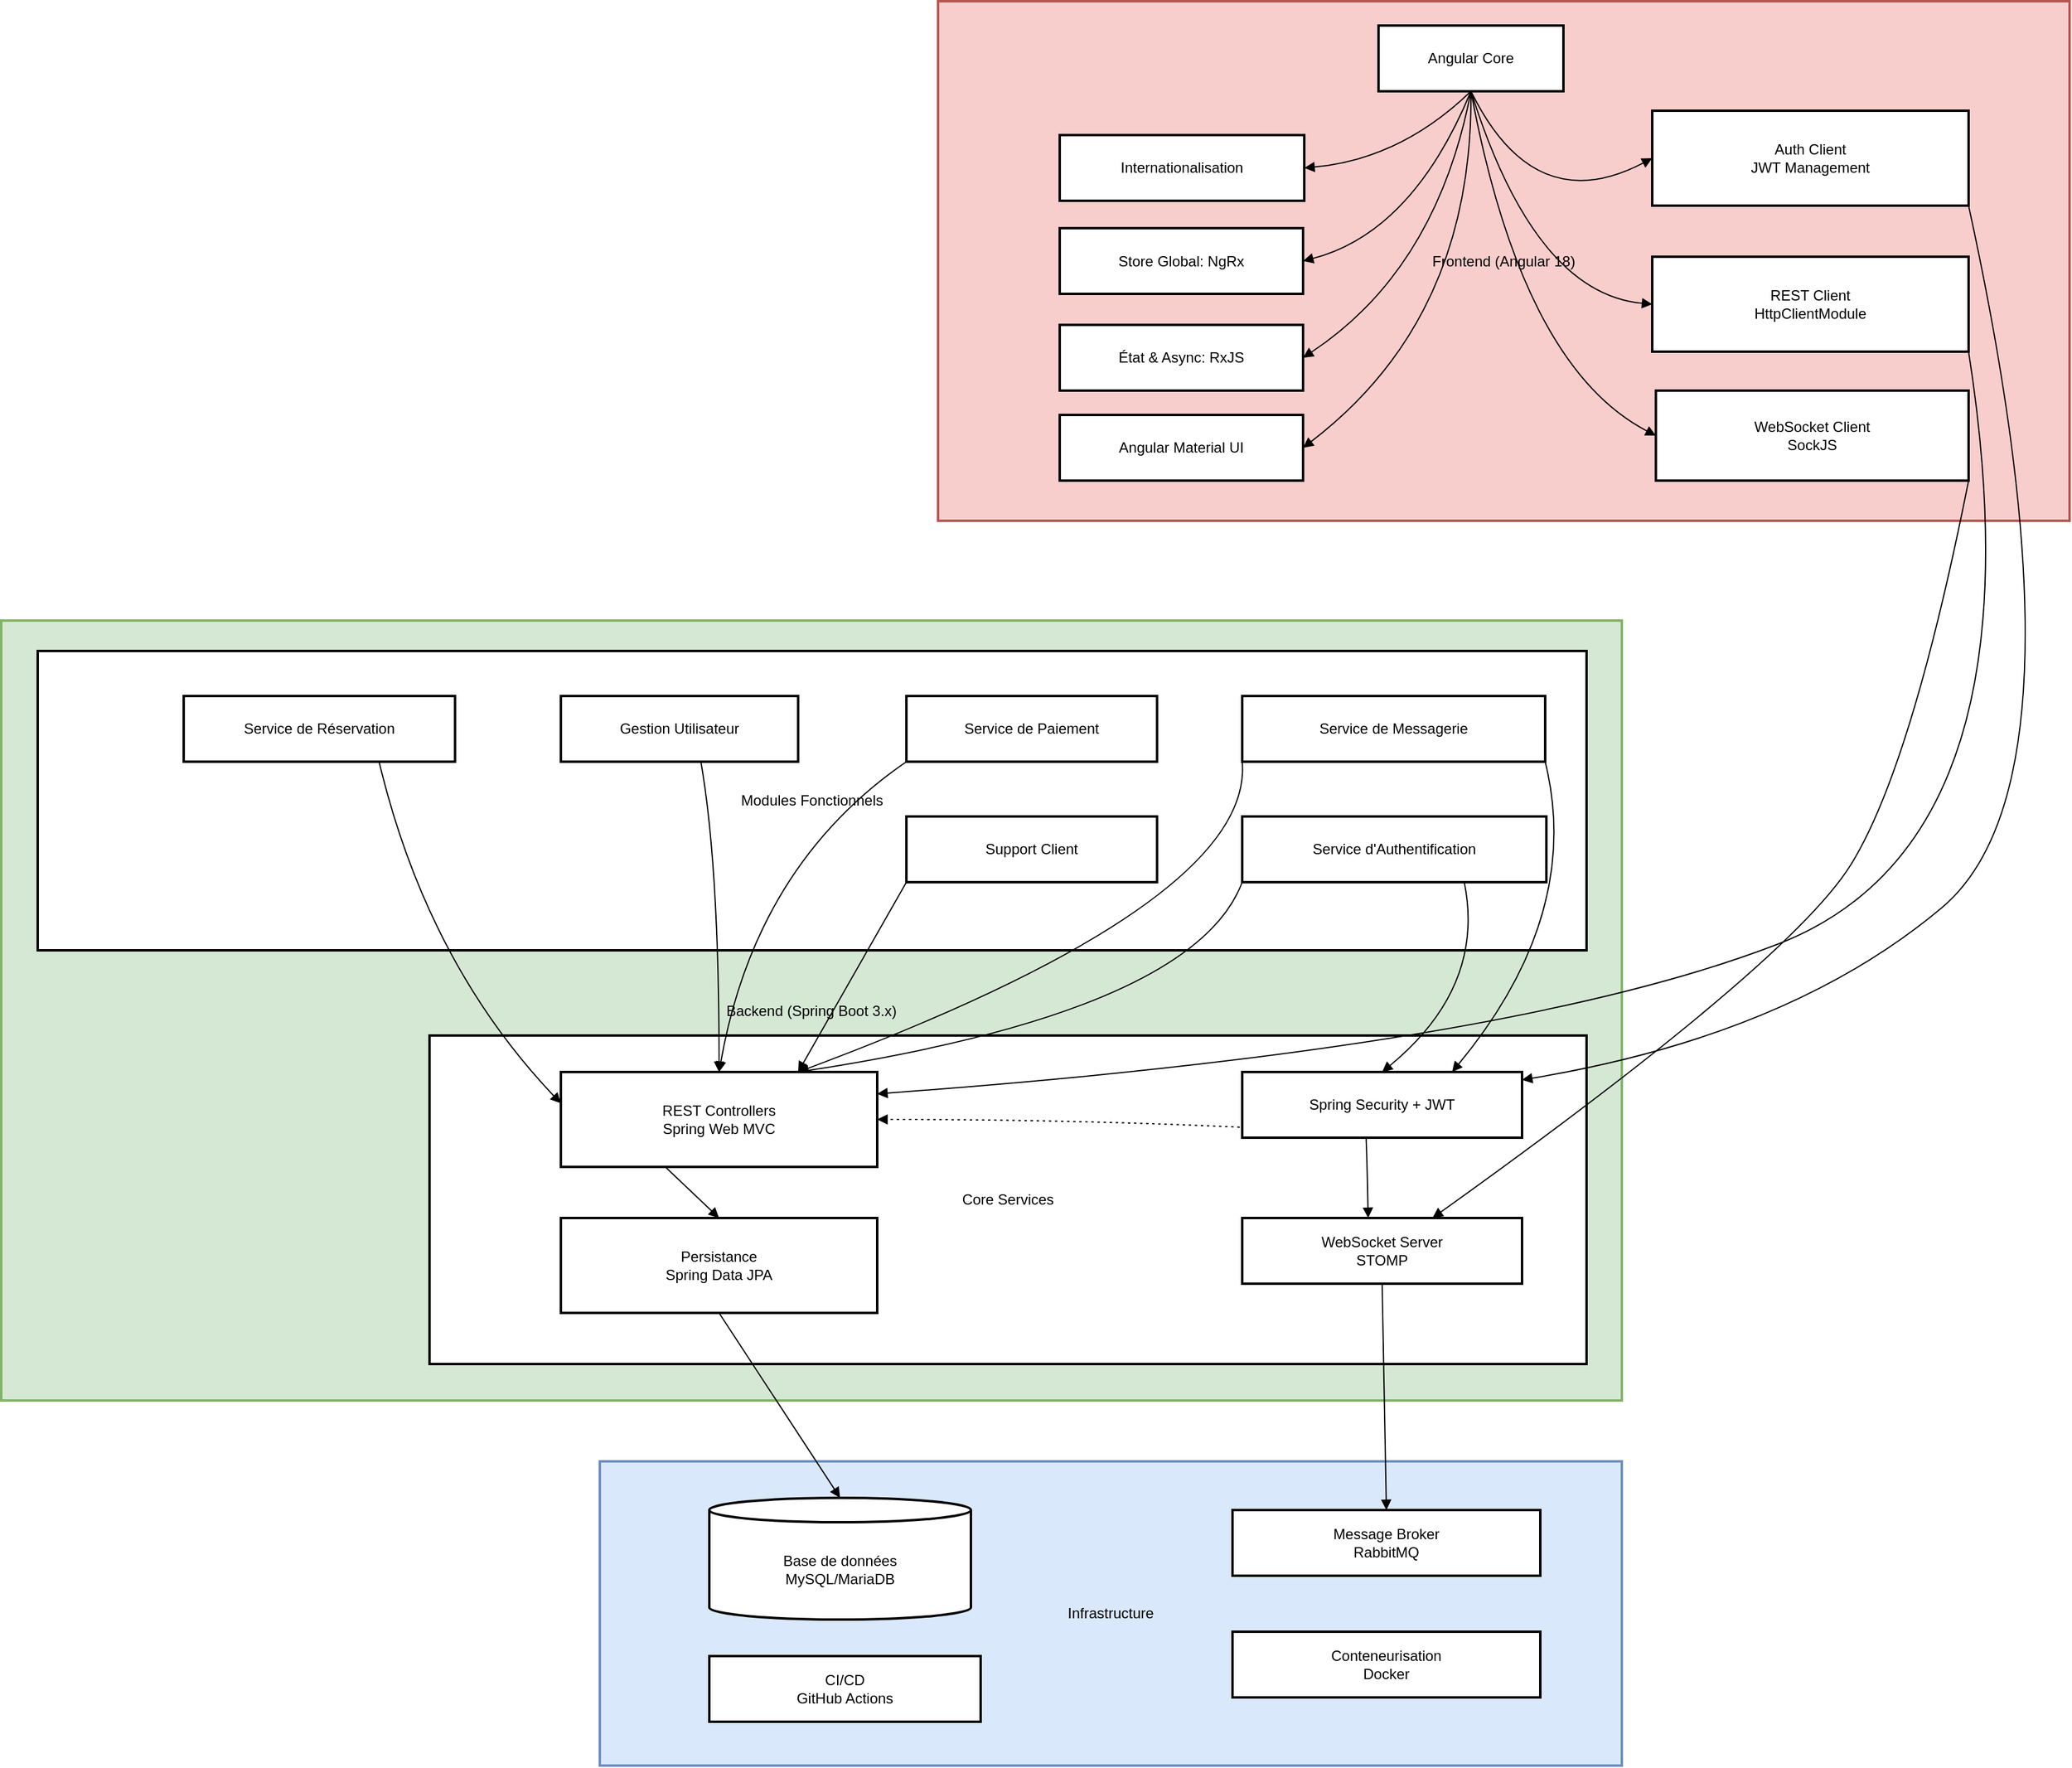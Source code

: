 <mxfile version="26.2.12">
  <diagram name="Page-1" id="y5YR8cmAiukMwo3ruBmM">
    <mxGraphModel dx="2380" dy="2421" grid="1" gridSize="10" guides="1" tooltips="1" connect="1" arrows="1" fold="1" page="1" pageScale="1" pageWidth="827" pageHeight="1169" math="0" shadow="0">
      <root>
        <mxCell id="0" />
        <mxCell id="1" parent="0" />
        <mxCell id="YnXwEp5NUmMRk1qSZFUg-98" value="Infrastructure" style="whiteSpace=wrap;strokeWidth=2;fillColor=#dae8fc;strokeColor=#6c8ebf;" vertex="1" parent="1">
          <mxGeometry x="862" y="840" width="840" height="250" as="geometry" />
        </mxCell>
        <mxCell id="YnXwEp5NUmMRk1qSZFUg-99" value="Backend (Spring Boot 3.x)" style="whiteSpace=wrap;strokeWidth=2;fillColor=#d5e8d4;strokeColor=#82b366;" vertex="1" parent="1">
          <mxGeometry x="370" y="149" width="1332" height="641" as="geometry" />
        </mxCell>
        <mxCell id="YnXwEp5NUmMRk1qSZFUg-100" value="Core Services" style="whiteSpace=wrap;strokeWidth=2;" vertex="1" parent="1">
          <mxGeometry x="722" y="490" width="951" height="270" as="geometry" />
        </mxCell>
        <mxCell id="YnXwEp5NUmMRk1qSZFUg-101" value="Modules Fonctionnels" style="whiteSpace=wrap;strokeWidth=2;" vertex="1" parent="1">
          <mxGeometry x="400" y="174" width="1273" height="246" as="geometry" />
        </mxCell>
        <mxCell id="YnXwEp5NUmMRk1qSZFUg-111" value="Service d&#39;Authentification" style="whiteSpace=wrap;strokeWidth=2;" vertex="1" parent="1">
          <mxGeometry x="1390" y="310" width="250" height="54" as="geometry" />
        </mxCell>
        <mxCell id="YnXwEp5NUmMRk1qSZFUg-112" value="Service de Réservation" style="whiteSpace=wrap;strokeWidth=2;" vertex="1" parent="1">
          <mxGeometry x="520" y="211" width="223" height="54" as="geometry" />
        </mxCell>
        <mxCell id="YnXwEp5NUmMRk1qSZFUg-113" value="Gestion Utilisateur" style="whiteSpace=wrap;strokeWidth=2;" vertex="1" parent="1">
          <mxGeometry x="830" y="211" width="195" height="54" as="geometry" />
        </mxCell>
        <mxCell id="YnXwEp5NUmMRk1qSZFUg-114" value="Service de Paiement" style="whiteSpace=wrap;strokeWidth=2;" vertex="1" parent="1">
          <mxGeometry x="1114" y="211" width="206" height="54" as="geometry" />
        </mxCell>
        <mxCell id="YnXwEp5NUmMRk1qSZFUg-116" value="Service de Messagerie" style="whiteSpace=wrap;strokeWidth=2;" vertex="1" parent="1">
          <mxGeometry x="1390" y="211" width="249" height="54" as="geometry" />
        </mxCell>
        <mxCell id="YnXwEp5NUmMRk1qSZFUg-119" value="WebSocket Server&#xa;STOMP" style="whiteSpace=wrap;strokeWidth=2;" vertex="1" parent="1">
          <mxGeometry x="1390" y="640" width="230" height="54" as="geometry" />
        </mxCell>
        <mxCell id="YnXwEp5NUmMRk1qSZFUg-120" value="Persistance&#xa;Spring Data JPA" style="whiteSpace=wrap;strokeWidth=2;" vertex="1" parent="1">
          <mxGeometry x="830" y="640" width="260" height="78" as="geometry" />
        </mxCell>
        <mxCell id="YnXwEp5NUmMRk1qSZFUg-121" value="Message Broker&#xa;RabbitMQ" style="whiteSpace=wrap;strokeWidth=2;" vertex="1" parent="1">
          <mxGeometry x="1382" y="880" width="253" height="54" as="geometry" />
        </mxCell>
        <mxCell id="YnXwEp5NUmMRk1qSZFUg-122" value="Base de données&#xa;MySQL/MariaDB" style="shape=cylinder3;boundedLbl=1;backgroundOutline=1;size=10;strokeWidth=2;whiteSpace=wrap;" vertex="1" parent="1">
          <mxGeometry x="952" y="870" width="215" height="100" as="geometry" />
        </mxCell>
        <mxCell id="YnXwEp5NUmMRk1qSZFUg-123" value="Conteneurisation&#xa;Docker" style="whiteSpace=wrap;strokeWidth=2;" vertex="1" parent="1">
          <mxGeometry x="1382" y="980" width="253" height="54" as="geometry" />
        </mxCell>
        <mxCell id="YnXwEp5NUmMRk1qSZFUg-124" value="CI/CD&#xa;GitHub Actions" style="whiteSpace=wrap;strokeWidth=2;" vertex="1" parent="1">
          <mxGeometry x="952" y="1000" width="223" height="54" as="geometry" />
        </mxCell>
        <mxCell id="YnXwEp5NUmMRk1qSZFUg-135" value="" style="curved=1;startArrow=none;endArrow=block;exitX=0.73;exitY=1;entryX=0.5;entryY=0;rounded=0;entryDx=0;entryDy=0;" edge="1" parent="1" source="YnXwEp5NUmMRk1qSZFUg-111" target="YnXwEp5NUmMRk1qSZFUg-117">
          <mxGeometry relative="1" as="geometry">
            <Array as="points">
              <mxPoint x="1590" y="450" />
            </Array>
          </mxGeometry>
        </mxCell>
        <mxCell id="YnXwEp5NUmMRk1qSZFUg-136" value="" style="curved=1;startArrow=none;endArrow=block;exitX=0;exitY=1;entryX=0.75;entryY=0;rounded=0;entryDx=0;entryDy=0;exitDx=0;exitDy=0;" edge="1" parent="1" source="YnXwEp5NUmMRk1qSZFUg-111" target="YnXwEp5NUmMRk1qSZFUg-118">
          <mxGeometry relative="1" as="geometry">
            <Array as="points">
              <mxPoint x="1350" y="470" />
            </Array>
          </mxGeometry>
        </mxCell>
        <mxCell id="YnXwEp5NUmMRk1qSZFUg-137" value="" style="curved=1;startArrow=none;endArrow=block;exitX=0.72;exitY=1;entryX=0;entryY=0.33;rounded=0;" edge="1" parent="1" source="YnXwEp5NUmMRk1qSZFUg-112" target="YnXwEp5NUmMRk1qSZFUg-118">
          <mxGeometry relative="1" as="geometry">
            <Array as="points">
              <mxPoint x="720" y="430" />
            </Array>
          </mxGeometry>
        </mxCell>
        <mxCell id="YnXwEp5NUmMRk1qSZFUg-138" value="" style="curved=1;startArrow=none;endArrow=block;exitX=0.59;exitY=1;entryX=0.5;entryY=0;rounded=0;entryDx=0;entryDy=0;" edge="1" parent="1" source="YnXwEp5NUmMRk1qSZFUg-113" target="YnXwEp5NUmMRk1qSZFUg-118">
          <mxGeometry relative="1" as="geometry">
            <Array as="points">
              <mxPoint x="960" y="350" />
            </Array>
          </mxGeometry>
        </mxCell>
        <mxCell id="YnXwEp5NUmMRk1qSZFUg-141" value="" style="curved=1;startArrow=none;endArrow=block;exitX=0;exitY=1;entryX=0.75;entryY=0;rounded=0;exitDx=0;exitDy=0;entryDx=0;entryDy=0;" edge="1" parent="1" source="YnXwEp5NUmMRk1qSZFUg-116" target="YnXwEp5NUmMRk1qSZFUg-118">
          <mxGeometry relative="1" as="geometry">
            <Array as="points">
              <mxPoint x="1400" y="380" />
            </Array>
          </mxGeometry>
        </mxCell>
        <mxCell id="YnXwEp5NUmMRk1qSZFUg-145" value="" style="curved=1;startArrow=none;endArrow=block;exitX=0.33;exitY=1;entryX=0.5;entryY=0;rounded=0;" edge="1" parent="1" source="YnXwEp5NUmMRk1qSZFUg-118" target="YnXwEp5NUmMRk1qSZFUg-120">
          <mxGeometry relative="1" as="geometry">
            <Array as="points" />
          </mxGeometry>
        </mxCell>
        <mxCell id="YnXwEp5NUmMRk1qSZFUg-148" value="" style="curved=1;startArrow=none;endArrow=block;exitX=0.42;exitY=1;entryX=0.45;entryY=0;rounded=0;" edge="1" parent="1" source="YnXwEp5NUmMRk1qSZFUg-117" target="YnXwEp5NUmMRk1qSZFUg-119">
          <mxGeometry relative="1" as="geometry">
            <Array as="points">
              <mxPoint x="1491" y="505" />
            </Array>
          </mxGeometry>
        </mxCell>
        <mxCell id="YnXwEp5NUmMRk1qSZFUg-149" value="" style="curved=1;startArrow=none;endArrow=block;exitX=0.5;exitY=1;entryX=0.5;entryY=0;rounded=0;" edge="1" parent="1" source="YnXwEp5NUmMRk1qSZFUg-119" target="YnXwEp5NUmMRk1qSZFUg-121">
          <mxGeometry relative="1" as="geometry">
            <Array as="points" />
          </mxGeometry>
        </mxCell>
        <mxCell id="YnXwEp5NUmMRk1qSZFUg-150" value="" style="curved=1;startArrow=none;endArrow=block;exitX=0.5;exitY=1;entryX=0.5;entryY=0;rounded=0;" edge="1" parent="1" source="YnXwEp5NUmMRk1qSZFUg-120" target="YnXwEp5NUmMRk1qSZFUg-122">
          <mxGeometry relative="1" as="geometry">
            <Array as="points" />
          </mxGeometry>
        </mxCell>
        <mxCell id="YnXwEp5NUmMRk1qSZFUg-151" value="" style="curved=1;dashed=1;dashPattern=2 3;startArrow=none;endArrow=block;exitX=0.62;exitY=1;entryX=1;entryY=0.5;rounded=0;entryDx=0;entryDy=0;" edge="1" parent="1" source="YnXwEp5NUmMRk1qSZFUg-117" target="YnXwEp5NUmMRk1qSZFUg-118">
          <mxGeometry relative="1" as="geometry">
            <Array as="points">
              <mxPoint x="1330" y="559" />
            </Array>
          </mxGeometry>
        </mxCell>
        <mxCell id="YnXwEp5NUmMRk1qSZFUg-102" value="Frontend (Angular 18)" style="whiteSpace=wrap;strokeWidth=2;fillColor=#f8cecc;strokeColor=#b85450;" vertex="1" parent="1">
          <mxGeometry x="1140" y="-360" width="930" height="427" as="geometry" />
        </mxCell>
        <mxCell id="YnXwEp5NUmMRk1qSZFUg-103" value="Angular Core" style="whiteSpace=wrap;strokeWidth=2;" vertex="1" parent="1">
          <mxGeometry x="1502" y="-340" width="152" height="54" as="geometry" />
        </mxCell>
        <mxCell id="YnXwEp5NUmMRk1qSZFUg-104" value="Angular Material UI" style="whiteSpace=wrap;strokeWidth=2;" vertex="1" parent="1">
          <mxGeometry x="1240" y="-20" width="200" height="54" as="geometry" />
        </mxCell>
        <mxCell id="YnXwEp5NUmMRk1qSZFUg-105" value="État &amp; Async: RxJS" style="whiteSpace=wrap;strokeWidth=2;" vertex="1" parent="1">
          <mxGeometry x="1240" y="-94" width="200" height="54" as="geometry" />
        </mxCell>
        <mxCell id="YnXwEp5NUmMRk1qSZFUg-106" value="Store Global: NgRx" style="whiteSpace=wrap;strokeWidth=2;" vertex="1" parent="1">
          <mxGeometry x="1240" y="-173.5" width="200" height="54" as="geometry" />
        </mxCell>
        <mxCell id="YnXwEp5NUmMRk1qSZFUg-107" value="Internationalisation" style="whiteSpace=wrap;strokeWidth=2;" vertex="1" parent="1">
          <mxGeometry x="1240" y="-250" width="201" height="54" as="geometry" />
        </mxCell>
        <mxCell id="YnXwEp5NUmMRk1qSZFUg-108" value="WebSocket Client&#xa;SockJS" style="whiteSpace=wrap;strokeWidth=2;" vertex="1" parent="1">
          <mxGeometry x="1730" y="-40" width="257" height="74" as="geometry" />
        </mxCell>
        <mxCell id="YnXwEp5NUmMRk1qSZFUg-109" value="REST Client&#xa;HttpClientModule" style="whiteSpace=wrap;strokeWidth=2;" vertex="1" parent="1">
          <mxGeometry x="1727" y="-150" width="260" height="78" as="geometry" />
        </mxCell>
        <mxCell id="YnXwEp5NUmMRk1qSZFUg-110" value="Auth Client&#xa;JWT Management" style="whiteSpace=wrap;strokeWidth=2;" vertex="1" parent="1">
          <mxGeometry x="1727" y="-270" width="260" height="78" as="geometry" />
        </mxCell>
        <mxCell id="YnXwEp5NUmMRk1qSZFUg-125" value="" style="curved=1;startArrow=none;endArrow=block;exitX=0.5;exitY=1;entryX=1;entryY=0.5;rounded=0;exitDx=0;exitDy=0;entryDx=0;entryDy=0;" edge="1" parent="1" source="YnXwEp5NUmMRk1qSZFUg-103" target="YnXwEp5NUmMRk1qSZFUg-104">
          <mxGeometry relative="1" as="geometry">
            <Array as="points">
              <mxPoint x="1580" y="-100" />
            </Array>
          </mxGeometry>
        </mxCell>
        <mxCell id="YnXwEp5NUmMRk1qSZFUg-126" value="" style="curved=1;startArrow=none;endArrow=block;exitX=0.5;exitY=1;entryX=1;entryY=0.5;rounded=0;exitDx=0;exitDy=0;entryDx=0;entryDy=0;" edge="1" parent="1" source="YnXwEp5NUmMRk1qSZFUg-103" target="YnXwEp5NUmMRk1qSZFUg-105">
          <mxGeometry relative="1" as="geometry">
            <Array as="points">
              <mxPoint x="1550" y="-140" />
            </Array>
          </mxGeometry>
        </mxCell>
        <mxCell id="YnXwEp5NUmMRk1qSZFUg-127" value="" style="curved=1;startArrow=none;endArrow=block;exitX=0.5;exitY=1;entryX=1;entryY=0.5;rounded=0;exitDx=0;exitDy=0;entryDx=0;entryDy=0;" edge="1" parent="1" source="YnXwEp5NUmMRk1qSZFUg-103" target="YnXwEp5NUmMRk1qSZFUg-106">
          <mxGeometry relative="1" as="geometry">
            <Array as="points">
              <mxPoint x="1530" y="-170" />
            </Array>
          </mxGeometry>
        </mxCell>
        <mxCell id="YnXwEp5NUmMRk1qSZFUg-128" value="" style="curved=1;startArrow=none;endArrow=block;exitX=0.5;exitY=1;entryX=1;entryY=0.5;rounded=0;exitDx=0;exitDy=0;entryDx=0;entryDy=0;" edge="1" parent="1" source="YnXwEp5NUmMRk1qSZFUg-103" target="YnXwEp5NUmMRk1qSZFUg-107">
          <mxGeometry relative="1" as="geometry">
            <Array as="points">
              <mxPoint x="1520" y="-230" />
            </Array>
          </mxGeometry>
        </mxCell>
        <mxCell id="YnXwEp5NUmMRk1qSZFUg-129" value="" style="curved=1;startArrow=none;endArrow=block;exitX=0.5;exitY=1;entryX=0;entryY=0.5;rounded=0;entryDx=0;entryDy=0;exitDx=0;exitDy=0;" edge="1" parent="1" source="YnXwEp5NUmMRk1qSZFUg-103" target="YnXwEp5NUmMRk1qSZFUg-108">
          <mxGeometry relative="1" as="geometry">
            <Array as="points">
              <mxPoint x="1620" y="-60" />
            </Array>
          </mxGeometry>
        </mxCell>
        <mxCell id="YnXwEp5NUmMRk1qSZFUg-130" value="" style="curved=1;startArrow=none;endArrow=block;entryX=0;entryY=0.5;rounded=0;entryDx=0;entryDy=0;exitX=0.5;exitY=1;exitDx=0;exitDy=0;" edge="1" parent="1" source="YnXwEp5NUmMRk1qSZFUg-103" target="YnXwEp5NUmMRk1qSZFUg-109">
          <mxGeometry relative="1" as="geometry">
            <Array as="points">
              <mxPoint x="1630" y="-120" />
            </Array>
            <mxPoint x="1500" y="-307" as="sourcePoint" />
          </mxGeometry>
        </mxCell>
        <mxCell id="YnXwEp5NUmMRk1qSZFUg-131" value="" style="curved=1;startArrow=none;endArrow=block;entryX=0;entryY=0.5;rounded=0;entryDx=0;entryDy=0;exitX=0.5;exitY=1;exitDx=0;exitDy=0;" edge="1" parent="1" source="YnXwEp5NUmMRk1qSZFUg-103" target="YnXwEp5NUmMRk1qSZFUg-110">
          <mxGeometry relative="1" as="geometry">
            <Array as="points">
              <mxPoint x="1630" y="-180" />
            </Array>
            <mxPoint x="1580" y="-300" as="sourcePoint" />
          </mxGeometry>
        </mxCell>
        <mxCell id="YnXwEp5NUmMRk1qSZFUg-132" value="" style="curved=1;startArrow=none;endArrow=block;exitX=1;exitY=1;entryX=0.68;entryY=0;rounded=0;exitDx=0;exitDy=0;" edge="1" parent="1" source="YnXwEp5NUmMRk1qSZFUg-108" target="YnXwEp5NUmMRk1qSZFUg-119">
          <mxGeometry relative="1" as="geometry">
            <Array as="points">
              <mxPoint x="1940" y="270" />
              <mxPoint x="1840" y="430" />
            </Array>
          </mxGeometry>
        </mxCell>
        <mxCell id="YnXwEp5NUmMRk1qSZFUg-133" value="" style="curved=1;startArrow=none;endArrow=block;exitX=1;exitY=1;entryX=1;entryY=0.23;rounded=0;exitDx=0;exitDy=0;" edge="1" parent="1" source="YnXwEp5NUmMRk1qSZFUg-109" target="YnXwEp5NUmMRk1qSZFUg-118">
          <mxGeometry relative="1" as="geometry">
            <Array as="points">
              <mxPoint x="2050" y="330" />
              <mxPoint x="1610" y="500" />
            </Array>
          </mxGeometry>
        </mxCell>
        <mxCell id="YnXwEp5NUmMRk1qSZFUg-134" value="" style="curved=1;startArrow=none;endArrow=block;exitX=1;exitY=1;entryX=1;entryY=0.12;rounded=0;exitDx=0;exitDy=0;" edge="1" parent="1" source="YnXwEp5NUmMRk1qSZFUg-110" target="YnXwEp5NUmMRk1qSZFUg-117">
          <mxGeometry relative="1" as="geometry">
            <Array as="points">
              <mxPoint x="2090" y="280" />
              <mxPoint x="1840" y="490" />
            </Array>
          </mxGeometry>
        </mxCell>
        <mxCell id="YnXwEp5NUmMRk1qSZFUg-156" value="" style="curved=1;startArrow=none;endArrow=block;exitX=0;exitY=1;entryX=0.75;entryY=0;rounded=0;entryDx=0;entryDy=0;exitDx=0;exitDy=0;" edge="1" parent="1" source="YnXwEp5NUmMRk1qSZFUg-115" target="YnXwEp5NUmMRk1qSZFUg-118">
          <mxGeometry relative="1" as="geometry">
            <Array as="points" />
            <mxPoint x="995" y="265" as="sourcePoint" />
            <mxPoint x="957" y="640" as="targetPoint" />
          </mxGeometry>
        </mxCell>
        <mxCell id="YnXwEp5NUmMRk1qSZFUg-118" value="REST Controllers&#xa;Spring Web MVC" style="whiteSpace=wrap;strokeWidth=2;" vertex="1" parent="1">
          <mxGeometry x="830" y="520" width="260" height="78" as="geometry" />
        </mxCell>
        <mxCell id="YnXwEp5NUmMRk1qSZFUg-157" value="" style="curved=1;startArrow=none;endArrow=block;exitX=1;exitY=1;entryX=0.75;entryY=0;rounded=0;exitDx=0;exitDy=0;entryDx=0;entryDy=0;" edge="1" parent="1" source="YnXwEp5NUmMRk1qSZFUg-116" target="YnXwEp5NUmMRk1qSZFUg-117">
          <mxGeometry relative="1" as="geometry">
            <Array as="points">
              <mxPoint x="1670" y="390" />
            </Array>
            <mxPoint x="1513" y="265" as="sourcePoint" />
            <mxPoint x="1517" y="554" as="targetPoint" />
          </mxGeometry>
        </mxCell>
        <mxCell id="YnXwEp5NUmMRk1qSZFUg-117" value="Spring Security + JWT" style="whiteSpace=wrap;strokeWidth=2;" vertex="1" parent="1">
          <mxGeometry x="1390" y="520" width="230" height="54" as="geometry" />
        </mxCell>
        <mxCell id="YnXwEp5NUmMRk1qSZFUg-158" value="" style="curved=1;startArrow=none;endArrow=block;exitX=0;exitY=1;entryX=0.5;entryY=0;rounded=0;entryDx=0;entryDy=0;exitDx=0;exitDy=0;" edge="1" parent="1" source="YnXwEp5NUmMRk1qSZFUg-114" target="YnXwEp5NUmMRk1qSZFUg-118">
          <mxGeometry relative="1" as="geometry">
            <Array as="points">
              <mxPoint x="990" y="350" />
            </Array>
            <mxPoint x="1182" y="265" as="sourcePoint" />
            <mxPoint x="1025" y="520" as="targetPoint" />
          </mxGeometry>
        </mxCell>
        <mxCell id="YnXwEp5NUmMRk1qSZFUg-115" value="Support Client" style="whiteSpace=wrap;strokeWidth=2;" vertex="1" parent="1">
          <mxGeometry x="1114" y="310" width="206" height="54" as="geometry" />
        </mxCell>
      </root>
    </mxGraphModel>
  </diagram>
</mxfile>

